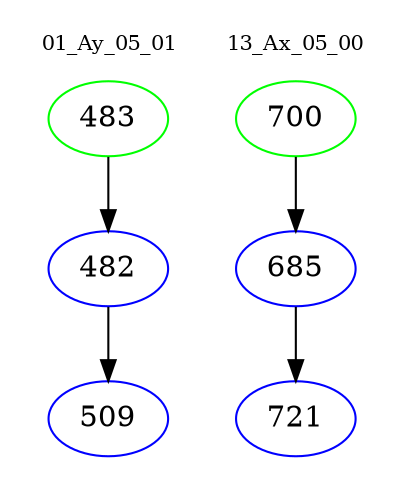 digraph{
subgraph cluster_0 {
color = white
label = "01_Ay_05_01";
fontsize=10;
T0_483 [label="483", color="green"]
T0_483 -> T0_482 [color="black"]
T0_482 [label="482", color="blue"]
T0_482 -> T0_509 [color="black"]
T0_509 [label="509", color="blue"]
}
subgraph cluster_1 {
color = white
label = "13_Ax_05_00";
fontsize=10;
T1_700 [label="700", color="green"]
T1_700 -> T1_685 [color="black"]
T1_685 [label="685", color="blue"]
T1_685 -> T1_721 [color="black"]
T1_721 [label="721", color="blue"]
}
}
